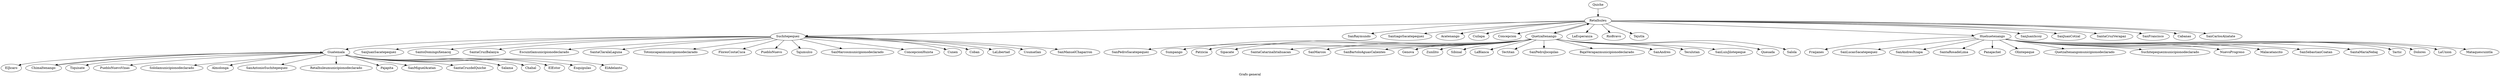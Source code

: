 digraph G{
   label =  "Grafo general";
       Retalhuleu -> Suchitepequez;
       Retalhuleu -> SanRaymundo;
       Retalhuleu -> SantiagoSacatepequez;
       Retalhuleu -> Acatenango;
       Retalhuleu -> Cuilapa;
       Retalhuleu -> Concepcion;
       Retalhuleu -> Quetzaltenango;
       Retalhuleu -> LaEsperanza;
       Retalhuleu -> RioBravo;
       Retalhuleu -> Tejutla;
       Retalhuleu -> Huehuetenango;
       Retalhuleu -> SanJuanIxcoy;
       Retalhuleu -> SanJuanCotzal;
       Retalhuleu -> SantaCruzVerapaz;
       Retalhuleu -> SanFrancisco;
       Retalhuleu -> Cabanas;
       Retalhuleu -> SanCarlosAlzatate;
       Suchitepequez -> Guatemala;
       Suchitepequez -> SanJuanSacatepequez;
       Suchitepequez -> SantoDomingoXenacoj;
       Suchitepequez -> SantaCruzBalanya;
       Suchitepequez -> Escuintlamunicipionodeclarado;
       Suchitepequez -> SantaClaralaLaguna;
       Suchitepequez -> Totonicapanmunicipionodeclarado;
       Suchitepequez -> FloresCostaCuca;
       Suchitepequez -> PuebloNuevo;
       Suchitepequez -> Tajumulco;
       Suchitepequez -> SanMarcosmunicipionodeclarado;
       Suchitepequez -> ConcepcionHuista;
       Suchitepequez -> Cunen;
       Suchitepequez -> Coban;
       Suchitepequez -> LaLibertad;
       Suchitepequez -> Usumatlan;
       Suchitepequez -> SanManuelChaparron;
       Guatemala -> ElJicaro;
       Guatemala -> Chimaltenango;
       Guatemala -> Tiquisate;
       Guatemala -> PuebloNuevoVinas;
       Guatemala -> Sololamunicipionodeclarado;
       Guatemala -> Almolonga;
       Guatemala -> SanAntonioSuchitepequez;
       Guatemala -> Retalhuleumunicipionodeclarado;
       Guatemala -> Pajapita;
       Guatemala -> SanMiguelAcatan;
       Guatemala -> SantaCruzdelQuiche;
       Guatemala -> Salama;
       Guatemala -> Chahal;
       Guatemala -> ElEstor;
       Guatemala -> Esquipulas;
       Guatemala -> ElAdelanto;
       Quetzaltenango -> SanPedroSacatepequez;
       Quetzaltenango -> Sumpango;
       Quetzaltenango -> Patzicia;
       Quetzaltenango -> Sipacate;
       Quetzaltenango -> SantaCatarinaIxtahuacan;
       Quetzaltenango -> SanMarcos;
       Quetzaltenango -> SanBartoloAguasCalientes;
       Quetzaltenango -> Genova;
       Quetzaltenango -> Zunilito;
       Quetzaltenango -> Sibinal;
       Quetzaltenango -> LaBlanca;
       Quetzaltenango -> Tectitan;
       Quetzaltenango -> SanPedroJocopilas;
       Quetzaltenango -> BajaVerapazmunicipionodeclarado;
       Quetzaltenango -> SanAndres;
       Quetzaltenango -> Teculutan;
       Quetzaltenango -> SanLuisJilotepeque;
       Quetzaltenango -> Quesada;
       Quetzaltenango -> Salola;
       Quetzaltenango -> Retalhuleu;
       Huehuetenango -> Fraijanes;
       Huehuetenango -> SanLucasSacatepequez;
       Huehuetenango -> SanAndresItzapa;
       Huehuetenango -> SantaRosadeLima;
       Huehuetenango -> Panajachel;
       Huehuetenango -> Olintepeque;
       Huehuetenango -> Quetzaltenangomunicipionodeclarado;
       Huehuetenango -> Suchitepequezmunicipionodeclarado;
       Huehuetenango -> NuevoProgreso;
       Huehuetenango -> Malacatancito;
       Huehuetenango -> SanSebastianCoatan;
       Huehuetenango -> SantaMariaNebaj;
       Huehuetenango -> Tactic;
       Huehuetenango -> Dolores;
       Huehuetenango -> LaUnion;
       Huehuetenango -> Mataquescuintla;
       Chimaltenango -> Guatemala;
       Quiche -> Retalhuleu;
}